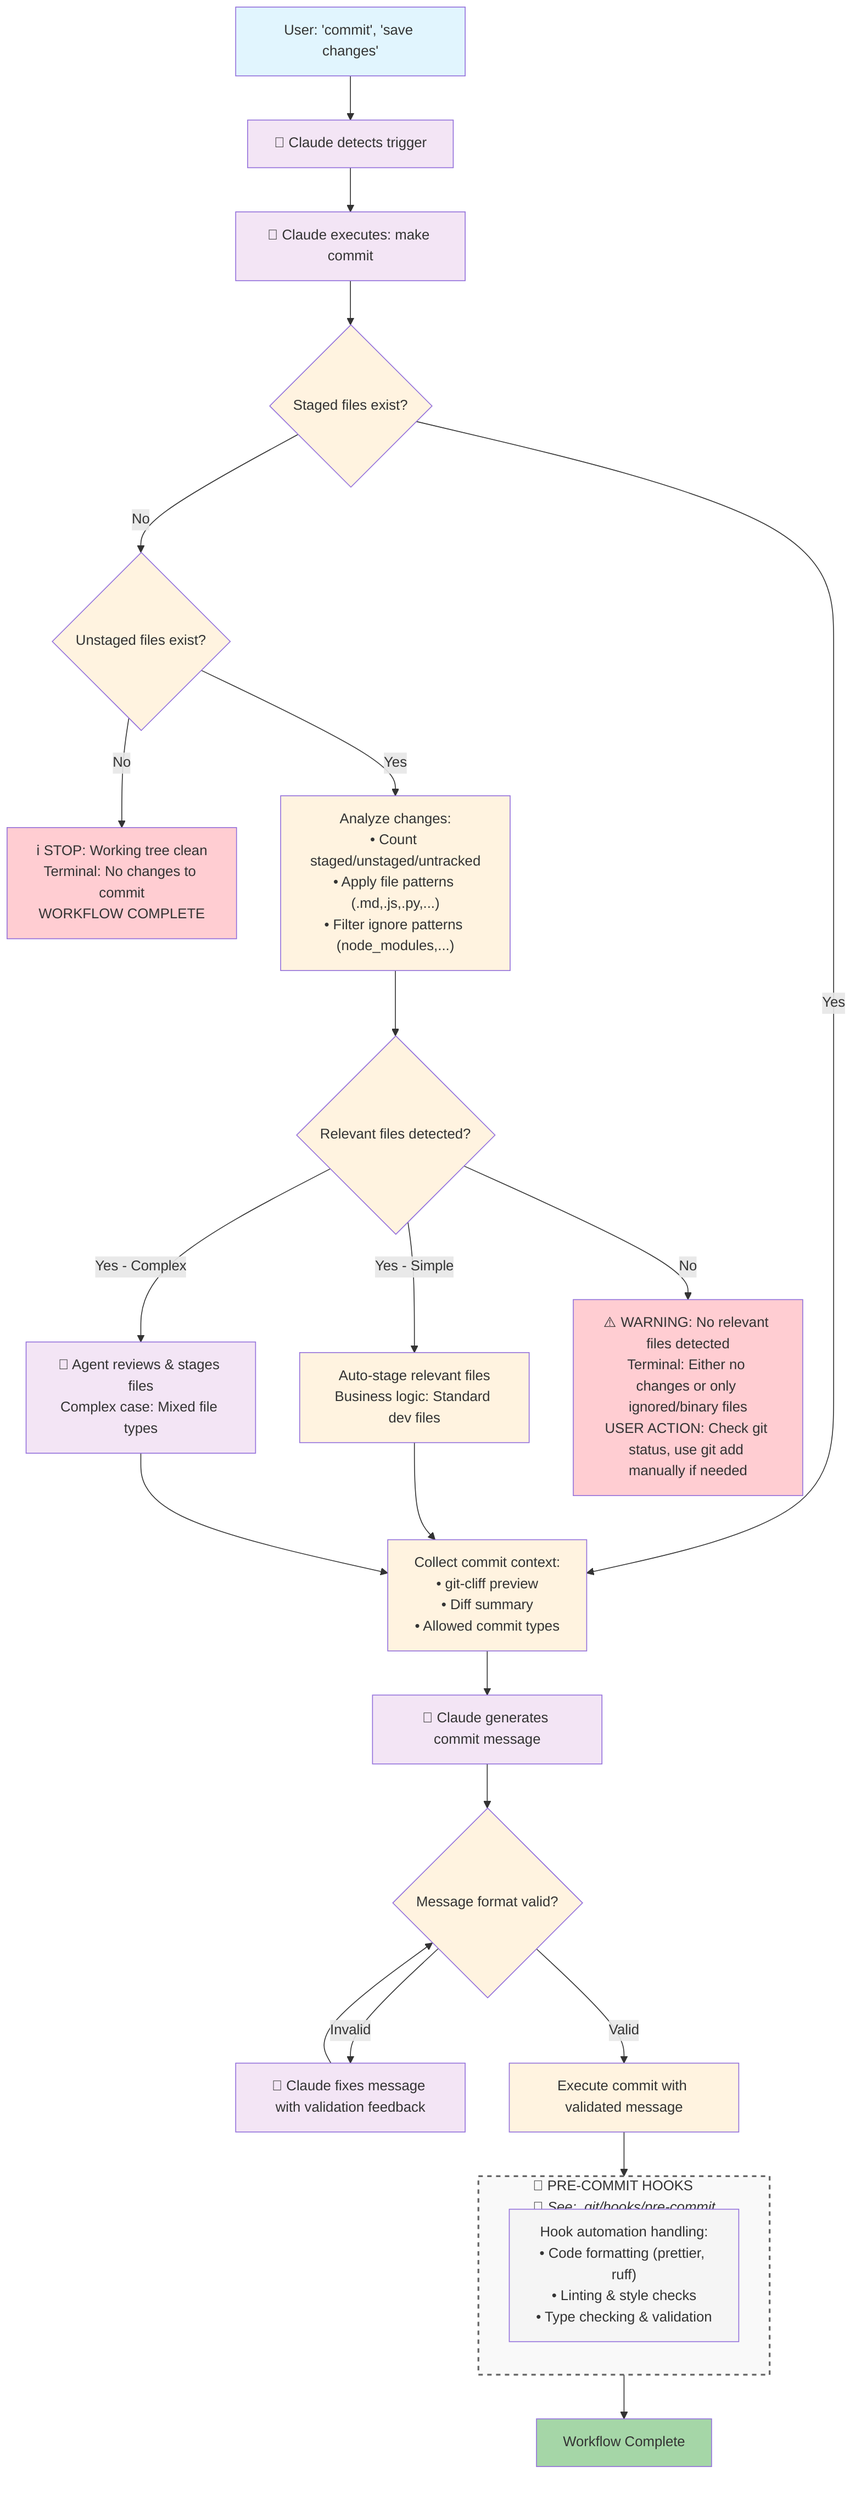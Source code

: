 flowchart TD
    %% Entry Point
    UserTrigger["User: 'commit', 'save changes'"]
    ClaudeDetects["🤖 Claude detects trigger"]
    ClaudeExec["🤖 Claude executes: make commit"]

    %% Makefile Validation
    CheckStaged{Staged files exist?}
    CheckUnstaged{Unstaged files exist?}

    %% STOP CONDITIONS (Terminal Messages Only)
    NoChanges["ℹ️ STOP: Working tree clean<br/>Terminal: No changes to commit<br/>WORKFLOW COMPLETE"]

    %% INTEGRATED STAGING FUNCTIONS (Part of Commit Workflow)
    AnalyzeChanges["Analyze changes:<br/>• Count staged/unstaged/untracked<br/>• Apply file patterns (.md,.js,.py,...)<br/>• Filter ignore patterns (node_modules,...)"]
    CheckRelevant{Relevant files detected?}
    AutoStage["Auto-stage relevant files<br/>Business logic: Standard dev files"]
    AgentStaging["🤖 Agent reviews & stages files<br/>Complex case: Mixed file types"]
    NoRelevantStop["⚠️ WARNING: No relevant files detected<br/>Terminal: Either no changes or only ignored/binary files<br/>USER ACTION: Check git status, use git add manually if needed"]

    %% Message Generation & Validation Loop
    CollectContext["Collect commit context:<br/>• git-cliff preview<br/>• Diff summary<br/>• Allowed commit types"]
    ClaudeGenerates["🤖 Claude generates commit message"]
    ValidateFormat{Message format valid?}
    FormatFeedback["🤖 Claude fixes message with validation feedback"]

    %% Commit Execution
    ExecuteCommit["Execute commit with validated message"]

    %% PRE-COMMIT HOOKS (Simplified Black Box)
    subgraph PreCommitBox ["🔧 PRE-COMMIT HOOKS<br/>📄 <i>See: .git/hooks/pre-commit</i>"]
        direction TB
        HookBlackBox["Hook automation handling:<br/>• Code formatting (prettier, ruff)<br/>• Linting & style checks<br/>• Type checking & validation"]
    end

    %% Final Outcome
    WorkflowComplete["Workflow Complete"]

    %% Flow Connections
    UserTrigger --> ClaudeDetects
    ClaudeDetects --> ClaudeExec
    ClaudeExec --> CheckStaged

    %% Staging Logic
    CheckStaged -->|No| CheckUnstaged
    CheckStaged -->|Yes| CollectContext
    CheckUnstaged -->|No| NoChanges
    CheckUnstaged -->|Yes| AnalyzeChanges

    %% Staging Decision Flow
    AnalyzeChanges --> CheckRelevant
    CheckRelevant -->|Yes - Simple| AutoStage
    CheckRelevant -->|Yes - Complex| AgentStaging
    CheckRelevant -->|No| NoRelevantStop
    AutoStage --> CollectContext
    AgentStaging --> CollectContext

    %% Message Generation & Validation Loop
    CollectContext --> ClaudeGenerates
    ClaudeGenerates --> ValidateFormat
    ValidateFormat -->|Invalid| FormatFeedback
    FormatFeedback --> ValidateFormat
    ValidateFormat -->|Valid| ExecuteCommit

    %% Commit Execution & Completion
    ExecuteCommit --> PreCommitBox
    PreCommitBox --> WorkflowComplete

    %% Styling - Consistent with PR Workflow
    UserTrigger@{ shape: rect}
    AnalyzeChanges:::automationStep
    CheckRelevant:::automationStep
    AutoStage:::automationStep
    AgentStaging:::agentLayer
    NoRelevantStop:::stopNode
    HookBlackBox:::blackBoxStep
    UserTrigger:::userLayer
    ClaudeDetects:::agentLayer
    ClaudeExec:::agentLayer
    CheckStaged:::automationStep
    CheckUnstaged:::automationStep
    NoChanges:::stopNode
    CollectContext:::automationStep
    ClaudeGenerates:::agentLayer
    ValidateFormat:::automationStep
    FormatFeedback:::agentLayer
    ExecuteCommit:::automationStep
    PreCommitBox:::subgraphStyle
    WorkflowComplete:::successNode

    classDef userLayer fill:#e1f5fe
    classDef agentLayer fill:#f3e5f5
    classDef automationStep fill:#fff3e0
    classDef stopNode fill:#ffcdd2
    classDef blackBoxStep fill:#f5f5f5
    classDef successNode fill:#a5d6a7
    classDef subgraphStyle fill:#f9f9f9,stroke:#666,stroke-width:2px,stroke-dasharray: 5 5